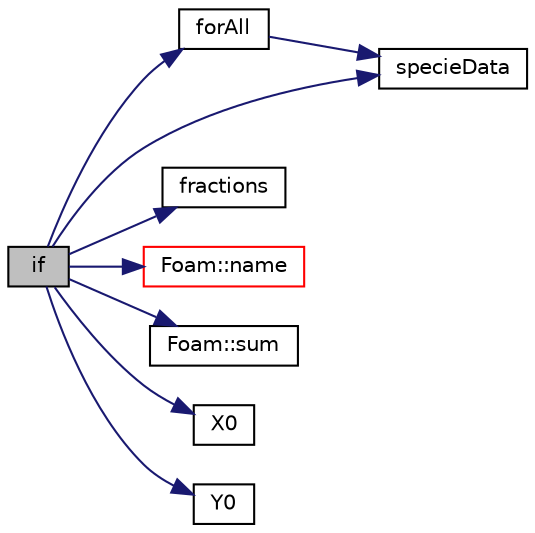 digraph "if"
{
  bgcolor="transparent";
  edge [fontname="Helvetica",fontsize="10",labelfontname="Helvetica",labelfontsize="10"];
  node [fontname="Helvetica",fontsize="10",shape=record];
  rankdir="LR";
  Node1 [label="if",height=0.2,width=0.4,color="black", fillcolor="grey75", style="filled", fontcolor="black"];
  Node1 -> Node2 [color="midnightblue",fontsize="10",style="solid",fontname="Helvetica"];
  Node2 [label="forAll",height=0.2,width=0.4,color="black",URL="$a02965.html#a37eaba23a1d80dac41730611d960e89b"];
  Node2 -> Node3 [color="midnightblue",fontsize="10",style="solid",fontname="Helvetica"];
  Node3 [label="specieData",height=0.2,width=0.4,color="black",URL="$a02965.html#a57e598bc6ff6209513f9a5a501cf7746"];
  Node1 -> Node4 [color="midnightblue",fontsize="10",style="solid",fontname="Helvetica"];
  Node4 [label="fractions",height=0.2,width=0.4,color="black",URL="$a02965.html#a3f7c7fa01540614a9ccdb6e41a11f2b1"];
  Node1 -> Node5 [color="midnightblue",fontsize="10",style="solid",fontname="Helvetica"];
  Node5 [label="Foam::name",height=0.2,width=0.4,color="red",URL="$a10675.html#adcb0df2bd4953cb6bb390272d8263c3a",tooltip="Return a string representation of a complex. "];
  Node1 -> Node3 [color="midnightblue",fontsize="10",style="solid",fontname="Helvetica"];
  Node1 -> Node6 [color="midnightblue",fontsize="10",style="solid",fontname="Helvetica"];
  Node6 [label="Foam::sum",height=0.2,width=0.4,color="black",URL="$a10675.html#a3d8733143aad0e03b300186ab4bef137"];
  Node1 -> Node7 [color="midnightblue",fontsize="10",style="solid",fontname="Helvetica"];
  Node7 [label="X0",height=0.2,width=0.4,color="black",URL="$a02965.html#abd8f7f6773b396c200c6633258dc9333"];
  Node1 -> Node8 [color="midnightblue",fontsize="10",style="solid",fontname="Helvetica"];
  Node8 [label="Y0",height=0.2,width=0.4,color="black",URL="$a02965.html#afcc40fd28ff89183f2bf06a6608709ae"];
}
